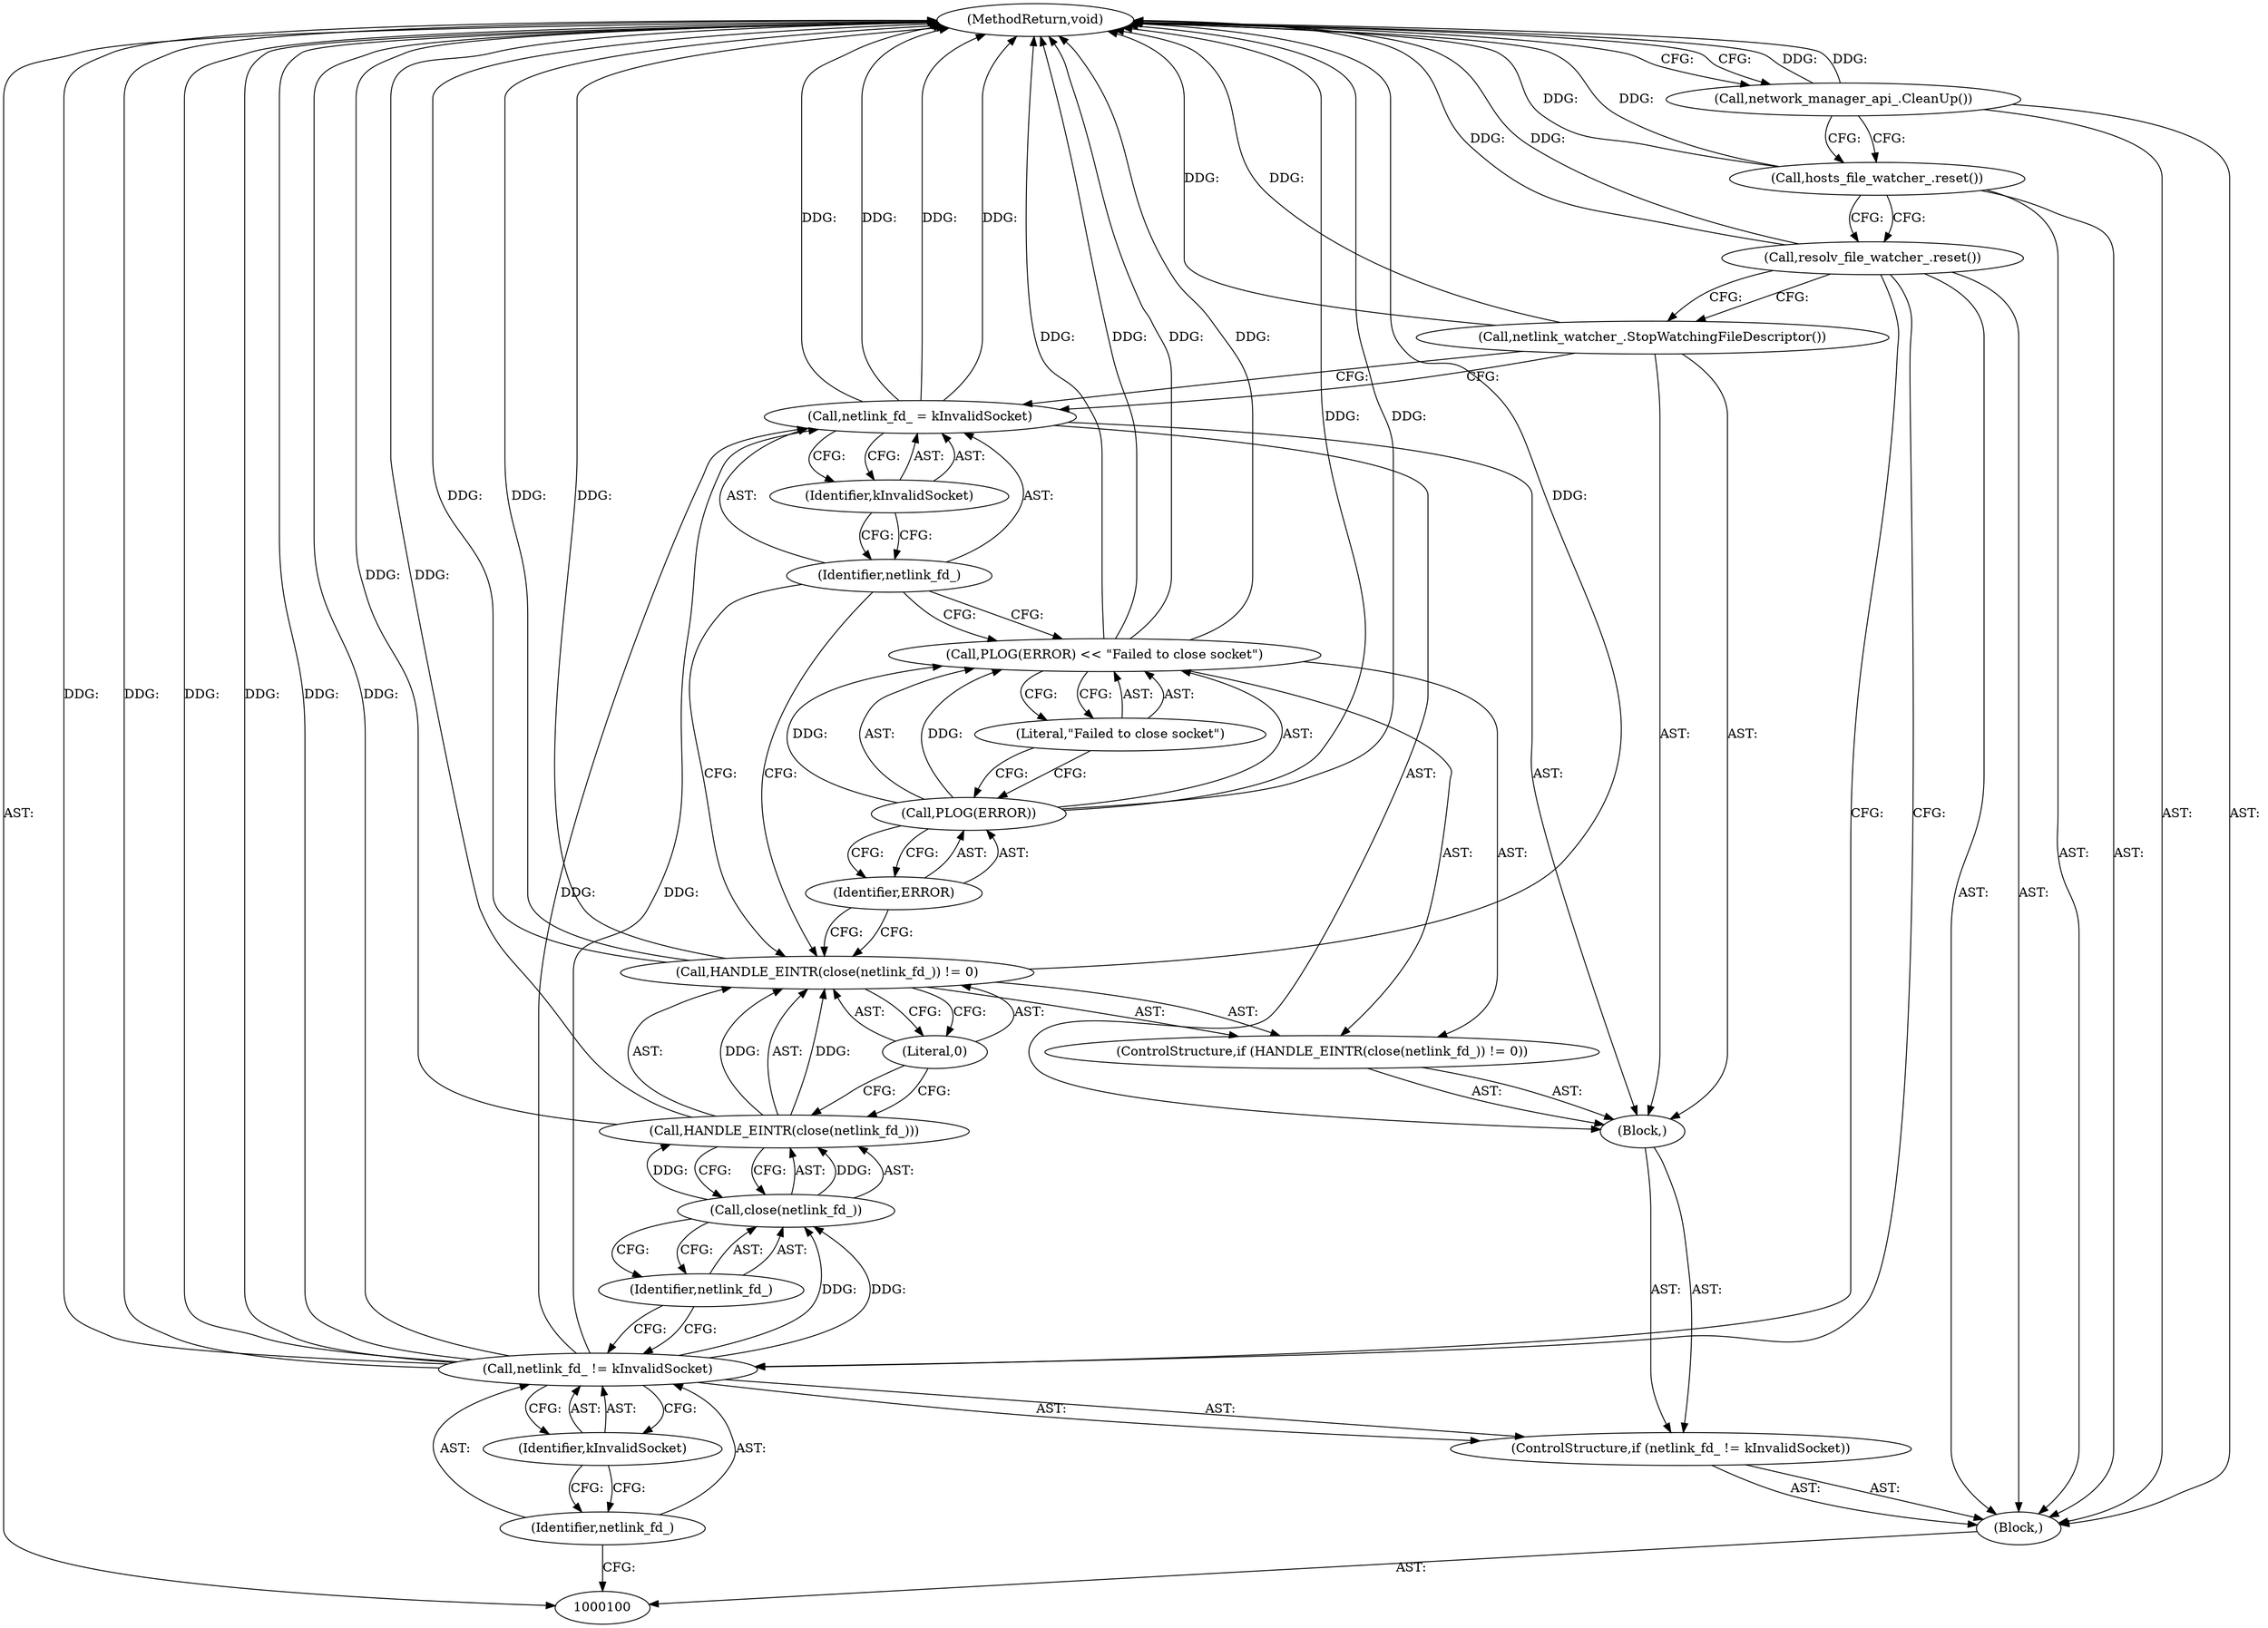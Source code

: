 digraph "0_Chrome_ae66a48d272b1fdc8bf475b107ae11d95edc91f9_0" {
"1000124" [label="(MethodReturn,void)"];
"1000101" [label="(Block,)"];
"1000123" [label="(Call,network_manager_api_.CleanUp())"];
"1000102" [label="(ControlStructure,if (netlink_fd_ != kInvalidSocket))"];
"1000105" [label="(Identifier,kInvalidSocket)"];
"1000106" [label="(Block,)"];
"1000103" [label="(Call,netlink_fd_ != kInvalidSocket)"];
"1000104" [label="(Identifier,netlink_fd_)"];
"1000110" [label="(Call,close(netlink_fd_))"];
"1000111" [label="(Identifier,netlink_fd_)"];
"1000107" [label="(ControlStructure,if (HANDLE_EINTR(close(netlink_fd_)) != 0))"];
"1000112" [label="(Literal,0)"];
"1000108" [label="(Call,HANDLE_EINTR(close(netlink_fd_)) != 0)"];
"1000109" [label="(Call,HANDLE_EINTR(close(netlink_fd_)))"];
"1000115" [label="(Identifier,ERROR)"];
"1000116" [label="(Literal,\"Failed to close socket\")"];
"1000113" [label="(Call,PLOG(ERROR) << \"Failed to close socket\")"];
"1000114" [label="(Call,PLOG(ERROR))"];
"1000119" [label="(Identifier,kInvalidSocket)"];
"1000117" [label="(Call,netlink_fd_ = kInvalidSocket)"];
"1000118" [label="(Identifier,netlink_fd_)"];
"1000120" [label="(Call,netlink_watcher_.StopWatchingFileDescriptor())"];
"1000121" [label="(Call,resolv_file_watcher_.reset())"];
"1000122" [label="(Call,hosts_file_watcher_.reset())"];
"1000124" -> "1000100"  [label="AST: "];
"1000124" -> "1000123"  [label="CFG: "];
"1000108" -> "1000124"  [label="DDG: "];
"1000108" -> "1000124"  [label="DDG: "];
"1000103" -> "1000124"  [label="DDG: "];
"1000103" -> "1000124"  [label="DDG: "];
"1000103" -> "1000124"  [label="DDG: "];
"1000113" -> "1000124"  [label="DDG: "];
"1000113" -> "1000124"  [label="DDG: "];
"1000123" -> "1000124"  [label="DDG: "];
"1000117" -> "1000124"  [label="DDG: "];
"1000117" -> "1000124"  [label="DDG: "];
"1000122" -> "1000124"  [label="DDG: "];
"1000114" -> "1000124"  [label="DDG: "];
"1000121" -> "1000124"  [label="DDG: "];
"1000109" -> "1000124"  [label="DDG: "];
"1000120" -> "1000124"  [label="DDG: "];
"1000101" -> "1000100"  [label="AST: "];
"1000102" -> "1000101"  [label="AST: "];
"1000121" -> "1000101"  [label="AST: "];
"1000122" -> "1000101"  [label="AST: "];
"1000123" -> "1000101"  [label="AST: "];
"1000123" -> "1000101"  [label="AST: "];
"1000123" -> "1000122"  [label="CFG: "];
"1000124" -> "1000123"  [label="CFG: "];
"1000123" -> "1000124"  [label="DDG: "];
"1000102" -> "1000101"  [label="AST: "];
"1000103" -> "1000102"  [label="AST: "];
"1000106" -> "1000102"  [label="AST: "];
"1000105" -> "1000103"  [label="AST: "];
"1000105" -> "1000104"  [label="CFG: "];
"1000103" -> "1000105"  [label="CFG: "];
"1000106" -> "1000102"  [label="AST: "];
"1000107" -> "1000106"  [label="AST: "];
"1000117" -> "1000106"  [label="AST: "];
"1000120" -> "1000106"  [label="AST: "];
"1000103" -> "1000102"  [label="AST: "];
"1000103" -> "1000105"  [label="CFG: "];
"1000104" -> "1000103"  [label="AST: "];
"1000105" -> "1000103"  [label="AST: "];
"1000111" -> "1000103"  [label="CFG: "];
"1000121" -> "1000103"  [label="CFG: "];
"1000103" -> "1000124"  [label="DDG: "];
"1000103" -> "1000124"  [label="DDG: "];
"1000103" -> "1000124"  [label="DDG: "];
"1000103" -> "1000110"  [label="DDG: "];
"1000103" -> "1000117"  [label="DDG: "];
"1000104" -> "1000103"  [label="AST: "];
"1000104" -> "1000100"  [label="CFG: "];
"1000105" -> "1000104"  [label="CFG: "];
"1000110" -> "1000109"  [label="AST: "];
"1000110" -> "1000111"  [label="CFG: "];
"1000111" -> "1000110"  [label="AST: "];
"1000109" -> "1000110"  [label="CFG: "];
"1000110" -> "1000109"  [label="DDG: "];
"1000103" -> "1000110"  [label="DDG: "];
"1000111" -> "1000110"  [label="AST: "];
"1000111" -> "1000103"  [label="CFG: "];
"1000110" -> "1000111"  [label="CFG: "];
"1000107" -> "1000106"  [label="AST: "];
"1000108" -> "1000107"  [label="AST: "];
"1000113" -> "1000107"  [label="AST: "];
"1000112" -> "1000108"  [label="AST: "];
"1000112" -> "1000109"  [label="CFG: "];
"1000108" -> "1000112"  [label="CFG: "];
"1000108" -> "1000107"  [label="AST: "];
"1000108" -> "1000112"  [label="CFG: "];
"1000109" -> "1000108"  [label="AST: "];
"1000112" -> "1000108"  [label="AST: "];
"1000115" -> "1000108"  [label="CFG: "];
"1000118" -> "1000108"  [label="CFG: "];
"1000108" -> "1000124"  [label="DDG: "];
"1000108" -> "1000124"  [label="DDG: "];
"1000109" -> "1000108"  [label="DDG: "];
"1000109" -> "1000108"  [label="AST: "];
"1000109" -> "1000110"  [label="CFG: "];
"1000110" -> "1000109"  [label="AST: "];
"1000112" -> "1000109"  [label="CFG: "];
"1000109" -> "1000124"  [label="DDG: "];
"1000109" -> "1000108"  [label="DDG: "];
"1000110" -> "1000109"  [label="DDG: "];
"1000115" -> "1000114"  [label="AST: "];
"1000115" -> "1000108"  [label="CFG: "];
"1000114" -> "1000115"  [label="CFG: "];
"1000116" -> "1000113"  [label="AST: "];
"1000116" -> "1000114"  [label="CFG: "];
"1000113" -> "1000116"  [label="CFG: "];
"1000113" -> "1000107"  [label="AST: "];
"1000113" -> "1000116"  [label="CFG: "];
"1000114" -> "1000113"  [label="AST: "];
"1000116" -> "1000113"  [label="AST: "];
"1000118" -> "1000113"  [label="CFG: "];
"1000113" -> "1000124"  [label="DDG: "];
"1000113" -> "1000124"  [label="DDG: "];
"1000114" -> "1000113"  [label="DDG: "];
"1000114" -> "1000113"  [label="AST: "];
"1000114" -> "1000115"  [label="CFG: "];
"1000115" -> "1000114"  [label="AST: "];
"1000116" -> "1000114"  [label="CFG: "];
"1000114" -> "1000124"  [label="DDG: "];
"1000114" -> "1000113"  [label="DDG: "];
"1000119" -> "1000117"  [label="AST: "];
"1000119" -> "1000118"  [label="CFG: "];
"1000117" -> "1000119"  [label="CFG: "];
"1000117" -> "1000106"  [label="AST: "];
"1000117" -> "1000119"  [label="CFG: "];
"1000118" -> "1000117"  [label="AST: "];
"1000119" -> "1000117"  [label="AST: "];
"1000120" -> "1000117"  [label="CFG: "];
"1000117" -> "1000124"  [label="DDG: "];
"1000117" -> "1000124"  [label="DDG: "];
"1000103" -> "1000117"  [label="DDG: "];
"1000118" -> "1000117"  [label="AST: "];
"1000118" -> "1000113"  [label="CFG: "];
"1000118" -> "1000108"  [label="CFG: "];
"1000119" -> "1000118"  [label="CFG: "];
"1000120" -> "1000106"  [label="AST: "];
"1000120" -> "1000117"  [label="CFG: "];
"1000121" -> "1000120"  [label="CFG: "];
"1000120" -> "1000124"  [label="DDG: "];
"1000121" -> "1000101"  [label="AST: "];
"1000121" -> "1000120"  [label="CFG: "];
"1000121" -> "1000103"  [label="CFG: "];
"1000122" -> "1000121"  [label="CFG: "];
"1000121" -> "1000124"  [label="DDG: "];
"1000122" -> "1000101"  [label="AST: "];
"1000122" -> "1000121"  [label="CFG: "];
"1000123" -> "1000122"  [label="CFG: "];
"1000122" -> "1000124"  [label="DDG: "];
}
